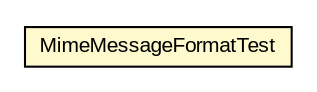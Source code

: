 #!/usr/local/bin/dot
#
# Class diagram 
# Generated by UMLGraph version R5_6-24-gf6e263 (http://www.umlgraph.org/)
#

digraph G {
	edge [fontname="arial",fontsize=10,labelfontname="arial",labelfontsize=10];
	node [fontname="arial",fontsize=10,shape=plaintext];
	nodesep=0.25;
	ranksep=0.5;
	// net.trajano.doxb.test.MimeMessageFormatTest
	c32 [label=<<table title="net.trajano.doxb.test.MimeMessageFormatTest" border="0" cellborder="1" cellspacing="0" cellpadding="2" port="p" bgcolor="lemonChiffon" href="./MimeMessageFormatTest.html">
		<tr><td><table border="0" cellspacing="0" cellpadding="1">
<tr><td align="center" balign="center"> MimeMessageFormatTest </td></tr>
		</table></td></tr>
		</table>>, URL="./MimeMessageFormatTest.html", fontname="arial", fontcolor="black", fontsize=10.0];
}

